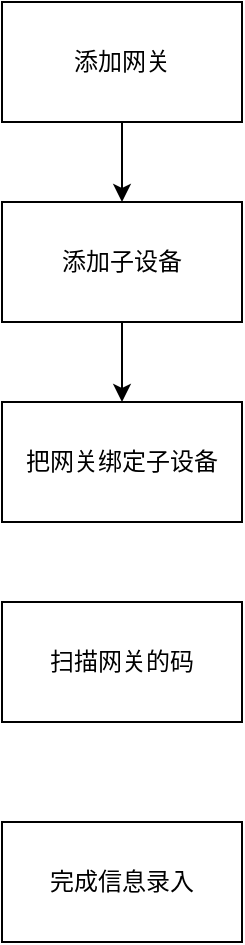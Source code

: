<mxfile version="15.6.8" type="github">
  <diagram id="FnPlJ2r88swGKfTP5Tri" name="Page-1">
    <mxGraphModel dx="1426" dy="801" grid="0" gridSize="10" guides="1" tooltips="1" connect="1" arrows="1" fold="1" page="1" pageScale="1" pageWidth="827" pageHeight="1169" math="0" shadow="0">
      <root>
        <mxCell id="0" />
        <mxCell id="1" parent="0" />
        <mxCell id="6tLSobg3qfzFOcM0TUpv-22" style="edgeStyle=orthogonalEdgeStyle;rounded=0;orthogonalLoop=1;jettySize=auto;html=1;" edge="1" parent="1" source="6tLSobg3qfzFOcM0TUpv-20" target="6tLSobg3qfzFOcM0TUpv-21">
          <mxGeometry relative="1" as="geometry" />
        </mxCell>
        <mxCell id="6tLSobg3qfzFOcM0TUpv-20" value="添加网关" style="rounded=0;whiteSpace=wrap;html=1;" vertex="1" parent="1">
          <mxGeometry x="97" y="163" width="120" height="60" as="geometry" />
        </mxCell>
        <mxCell id="6tLSobg3qfzFOcM0TUpv-24" style="edgeStyle=orthogonalEdgeStyle;rounded=0;orthogonalLoop=1;jettySize=auto;html=1;exitX=0.5;exitY=1;exitDx=0;exitDy=0;entryX=0.5;entryY=0;entryDx=0;entryDy=0;" edge="1" parent="1" source="6tLSobg3qfzFOcM0TUpv-21" target="6tLSobg3qfzFOcM0TUpv-23">
          <mxGeometry relative="1" as="geometry" />
        </mxCell>
        <mxCell id="6tLSobg3qfzFOcM0TUpv-21" value="添加子设备" style="rounded=0;whiteSpace=wrap;html=1;" vertex="1" parent="1">
          <mxGeometry x="97" y="263" width="120" height="60" as="geometry" />
        </mxCell>
        <mxCell id="6tLSobg3qfzFOcM0TUpv-23" value="把网关绑定子设备" style="rounded=0;whiteSpace=wrap;html=1;" vertex="1" parent="1">
          <mxGeometry x="97" y="363" width="120" height="60" as="geometry" />
        </mxCell>
        <mxCell id="6tLSobg3qfzFOcM0TUpv-25" value="扫描网关的码" style="rounded=0;whiteSpace=wrap;html=1;" vertex="1" parent="1">
          <mxGeometry x="97" y="463" width="120" height="60" as="geometry" />
        </mxCell>
        <mxCell id="6tLSobg3qfzFOcM0TUpv-26" value="完成信息录入" style="rounded=0;whiteSpace=wrap;html=1;" vertex="1" parent="1">
          <mxGeometry x="97" y="573" width="120" height="60" as="geometry" />
        </mxCell>
      </root>
    </mxGraphModel>
  </diagram>
</mxfile>
